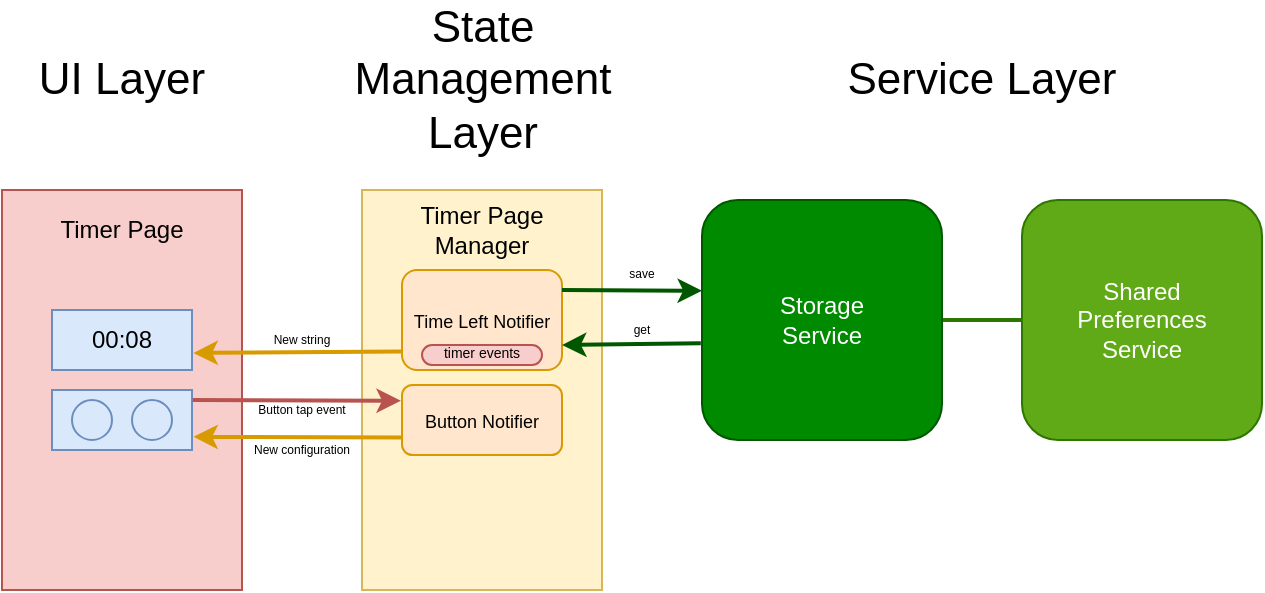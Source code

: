 <mxfile version="12.4.2" type="device" pages="1"><diagram id="nV9K6jm8_HHjvr_QIGD8" name="Page-1"><mxGraphModel dx="946" dy="1780" grid="1" gridSize="10" guides="1" tooltips="1" connect="1" arrows="1" fold="1" page="1" pageScale="1" pageWidth="850" pageHeight="1100" math="0" shadow="0"><root><mxCell id="0"/><mxCell id="1" parent="0"/><mxCell id="TuVj1vJCGJiNe7zjaon1-1" value="" style="rounded=0;whiteSpace=wrap;html=1;fillColor=#f8cecc;strokeColor=#b85450;" parent="1" vertex="1"><mxGeometry x="80" y="40" width="120" height="200" as="geometry"/></mxCell><mxCell id="TuVj1vJCGJiNe7zjaon1-2" value="" style="rounded=0;whiteSpace=wrap;html=1;fillColor=#fff2cc;strokeColor=#d6b656;" parent="1" vertex="1"><mxGeometry x="260" y="40" width="120" height="200" as="geometry"/></mxCell><mxCell id="jrc3kmwtbZYN8YzENwfw-13" value="" style="endArrow=classic;html=1;entryX=1.01;entryY=0.781;entryDx=0;entryDy=0;exitX=0;exitY=0.75;exitDx=0;exitDy=0;fillColor=#ffe6cc;strokeColor=#d79b00;strokeWidth=2;entryPerimeter=0;" edge="1" parent="1" target="jrc3kmwtbZYN8YzENwfw-4"><mxGeometry width="50" height="50" relative="1" as="geometry"><mxPoint x="280" y="163.75" as="sourcePoint"/><mxPoint x="175" y="165" as="targetPoint"/><Array as="points"/></mxGeometry></mxCell><mxCell id="TuVj1vJCGJiNe7zjaon1-29" style="edgeStyle=orthogonalEdgeStyle;curved=1;rounded=0;orthogonalLoop=1;jettySize=auto;html=1;entryX=0;entryY=0.5;entryDx=0;entryDy=0;startArrow=none;startFill=0;endArrow=none;endFill=0;strokeWidth=2;fillColor=#60a917;strokeColor=#2D7600;" parent="1" source="TuVj1vJCGJiNe7zjaon1-9" target="TuVj1vJCGJiNe7zjaon1-11" edge="1"><mxGeometry relative="1" as="geometry"/></mxCell><mxCell id="TuVj1vJCGJiNe7zjaon1-9" value="Storage&lt;br&gt;Service" style="rounded=1;whiteSpace=wrap;html=1;fillColor=#008a00;strokeColor=#005700;fontColor=#ffffff;" parent="1" vertex="1"><mxGeometry x="430" y="45" width="120" height="120" as="geometry"/></mxCell><mxCell id="TuVj1vJCGJiNe7zjaon1-11" value="Shared&lt;br&gt;Preferences&lt;br&gt;Service" style="rounded=1;whiteSpace=wrap;html=1;fillColor=#60a917;strokeColor=#2D7600;fontColor=#ffffff;" parent="1" vertex="1"><mxGeometry x="590" y="45" width="120" height="120" as="geometry"/></mxCell><mxCell id="TuVj1vJCGJiNe7zjaon1-13" value="&lt;font style=&quot;font-size: 22px&quot;&gt;UI Layer&lt;/font&gt;" style="text;html=1;strokeColor=none;fillColor=none;align=center;verticalAlign=middle;whiteSpace=wrap;rounded=0;" parent="1" vertex="1"><mxGeometry x="80" y="-50" width="120" height="70" as="geometry"/></mxCell><mxCell id="TuVj1vJCGJiNe7zjaon1-14" value="&lt;font style=&quot;font-size: 22px&quot;&gt;State Management Layer&lt;/font&gt;" style="text;html=1;strokeColor=none;fillColor=none;align=center;verticalAlign=middle;whiteSpace=wrap;rounded=0;" parent="1" vertex="1"><mxGeometry x="247.5" y="-50" width="145" height="70" as="geometry"/></mxCell><mxCell id="TuVj1vJCGJiNe7zjaon1-15" value="&lt;font style=&quot;font-size: 22px&quot;&gt;Service Layer&lt;/font&gt;" style="text;html=1;strokeColor=none;fillColor=none;align=center;verticalAlign=middle;whiteSpace=wrap;rounded=0;" parent="1" vertex="1"><mxGeometry x="430" y="-50" width="280" height="70" as="geometry"/></mxCell><mxCell id="TuVj1vJCGJiNe7zjaon1-18" value="&lt;font style=&quot;font-size: 6px&quot;&gt;Button tap event&lt;/font&gt;" style="text;html=1;strokeColor=none;fillColor=none;align=center;verticalAlign=middle;whiteSpace=wrap;rounded=0;" parent="1" vertex="1"><mxGeometry x="200" y="137.5" width="60" height="20" as="geometry"/></mxCell><mxCell id="TuVj1vJCGJiNe7zjaon1-19" value="&lt;font style=&quot;font-size: 6px&quot;&gt;New configuration&lt;/font&gt;" style="text;html=1;strokeColor=none;fillColor=none;align=center;verticalAlign=middle;whiteSpace=wrap;rounded=0;" parent="1" vertex="1"><mxGeometry x="200" y="162.5" width="60" height="10" as="geometry"/></mxCell><mxCell id="jrc3kmwtbZYN8YzENwfw-1" value="Timer Page" style="text;html=1;strokeColor=none;fillColor=none;align=center;verticalAlign=middle;whiteSpace=wrap;rounded=0;" vertex="1" parent="1"><mxGeometry x="100" y="50" width="80" height="20" as="geometry"/></mxCell><mxCell id="jrc3kmwtbZYN8YzENwfw-2" value="Timer Page Manager" style="text;html=1;strokeColor=none;fillColor=none;align=center;verticalAlign=middle;whiteSpace=wrap;rounded=0;" vertex="1" parent="1"><mxGeometry x="270" y="50" width="100" height="20" as="geometry"/></mxCell><mxCell id="jrc3kmwtbZYN8YzENwfw-3" value="00:08" style="rounded=0;whiteSpace=wrap;html=1;fillColor=#dae8fc;strokeColor=#6c8ebf;" vertex="1" parent="1"><mxGeometry x="105" y="100" width="70" height="30" as="geometry"/></mxCell><mxCell id="jrc3kmwtbZYN8YzENwfw-4" value="" style="rounded=0;whiteSpace=wrap;html=1;fillColor=#dae8fc;strokeColor=#6c8ebf;" vertex="1" parent="1"><mxGeometry x="105" y="140" width="70" height="30" as="geometry"/></mxCell><mxCell id="jrc3kmwtbZYN8YzENwfw-5" value="" style="ellipse;whiteSpace=wrap;html=1;aspect=fixed;fillColor=#dae8fc;strokeColor=#6c8ebf;" vertex="1" parent="1"><mxGeometry x="115" y="145" width="20" height="20" as="geometry"/></mxCell><mxCell id="jrc3kmwtbZYN8YzENwfw-6" value="" style="ellipse;whiteSpace=wrap;html=1;aspect=fixed;fillColor=#dae8fc;strokeColor=#6c8ebf;" vertex="1" parent="1"><mxGeometry x="145" y="145" width="20" height="20" as="geometry"/></mxCell><mxCell id="jrc3kmwtbZYN8YzENwfw-8" value="&lt;font style=&quot;font-size: 9px&quot;&gt;Button Notifier&lt;/font&gt;" style="rounded=1;whiteSpace=wrap;html=1;fillColor=#ffe6cc;strokeColor=#d79b00;" vertex="1" parent="1"><mxGeometry x="280" y="137.5" width="80" height="35" as="geometry"/></mxCell><mxCell id="jrc3kmwtbZYN8YzENwfw-11" value="" style="endArrow=classic;html=1;entryX=-0.007;entryY=0.226;entryDx=0;entryDy=0;exitX=1.005;exitY=0.167;exitDx=0;exitDy=0;entryPerimeter=0;fillColor=#f8cecc;strokeColor=#b85450;strokeWidth=2;exitPerimeter=0;" edge="1" parent="1" source="jrc3kmwtbZYN8YzENwfw-4" target="jrc3kmwtbZYN8YzENwfw-8"><mxGeometry width="50" height="50" relative="1" as="geometry"><mxPoint x="175" y="145" as="sourcePoint"/><mxPoint x="280" y="141.25" as="targetPoint"/><Array as="points"/></mxGeometry></mxCell><mxCell id="jrc3kmwtbZYN8YzENwfw-12" value="" style="endArrow=classic;html=1;exitX=-0.002;exitY=0.816;exitDx=0;exitDy=0;fillColor=#ffe6cc;strokeColor=#d79b00;strokeWidth=2;entryX=1.01;entryY=0.716;entryDx=0;entryDy=0;entryPerimeter=0;exitPerimeter=0;" edge="1" parent="1" source="jrc3kmwtbZYN8YzENwfw-7" target="jrc3kmwtbZYN8YzENwfw-3"><mxGeometry width="50" height="50" relative="1" as="geometry"><mxPoint x="195" y="127.5" as="sourcePoint"/><mxPoint x="175" y="123" as="targetPoint"/><Array as="points"/></mxGeometry></mxCell><mxCell id="jrc3kmwtbZYN8YzENwfw-15" value="&lt;font style=&quot;font-size: 6px&quot;&gt;New string&lt;/font&gt;" style="text;html=1;strokeColor=none;fillColor=none;align=center;verticalAlign=middle;whiteSpace=wrap;rounded=0;" vertex="1" parent="1"><mxGeometry x="210" y="107.5" width="40" height="10" as="geometry"/></mxCell><mxCell id="jrc3kmwtbZYN8YzENwfw-7" value="&lt;font style=&quot;font-size: 9px&quot;&gt;Time Left Notifier&lt;/font&gt;" style="rounded=1;whiteSpace=wrap;html=1;fillColor=#ffe6cc;strokeColor=#d79b00;" vertex="1" parent="1"><mxGeometry x="280" y="80" width="80" height="50" as="geometry"/></mxCell><mxCell id="jrc3kmwtbZYN8YzENwfw-21" value="" style="group" vertex="1" connectable="0" parent="1"><mxGeometry x="290" y="102.5" width="60" height="35" as="geometry"/></mxCell><mxCell id="jrc3kmwtbZYN8YzENwfw-18" value="" style="rounded=1;whiteSpace=wrap;html=1;arcSize=50;fillColor=#f8cecc;strokeColor=#b85450;" vertex="1" parent="jrc3kmwtbZYN8YzENwfw-21"><mxGeometry y="15" width="60" height="10" as="geometry"/></mxCell><mxCell id="jrc3kmwtbZYN8YzENwfw-19" value="&lt;font style=&quot;font-size: 7px&quot;&gt;timer events&lt;/font&gt;" style="text;html=1;strokeColor=none;fillColor=none;align=center;verticalAlign=middle;whiteSpace=wrap;rounded=0;" vertex="1" parent="jrc3kmwtbZYN8YzENwfw-21"><mxGeometry width="60" height="35" as="geometry"/></mxCell><mxCell id="jrc3kmwtbZYN8YzENwfw-23" value="" style="endArrow=classic;html=1;exitX=-0.005;exitY=0.597;exitDx=0;exitDy=0;fillColor=#008a00;strokeColor=#005700;strokeWidth=2;exitPerimeter=0;entryX=1;entryY=0.75;entryDx=0;entryDy=0;" edge="1" parent="1" source="TuVj1vJCGJiNe7zjaon1-9" target="jrc3kmwtbZYN8YzENwfw-7"><mxGeometry width="50" height="50" relative="1" as="geometry"><mxPoint x="462.2" y="114.66" as="sourcePoint"/><mxPoint x="360" y="115" as="targetPoint"/><Array as="points"/></mxGeometry></mxCell><mxCell id="jrc3kmwtbZYN8YzENwfw-24" value="" style="endArrow=classic;html=1;entryX=-0.007;entryY=0.226;entryDx=0;entryDy=0;entryPerimeter=0;fillColor=#008a00;strokeColor=#005700;strokeWidth=2;" edge="1" parent="1"><mxGeometry width="50" height="50" relative="1" as="geometry"><mxPoint x="360" y="90" as="sourcePoint"/><mxPoint x="430.0" y="90.4" as="targetPoint"/><Array as="points"/></mxGeometry></mxCell><mxCell id="jrc3kmwtbZYN8YzENwfw-25" value="&lt;font style=&quot;font-size: 6px&quot;&gt;get&lt;/font&gt;" style="text;html=1;strokeColor=none;fillColor=none;align=center;verticalAlign=middle;whiteSpace=wrap;rounded=0;" vertex="1" parent="1"><mxGeometry x="380" y="102.5" width="40" height="10" as="geometry"/></mxCell><mxCell id="jrc3kmwtbZYN8YzENwfw-26" value="&lt;font style=&quot;font-size: 6px&quot;&gt;save&lt;/font&gt;" style="text;html=1;strokeColor=none;fillColor=none;align=center;verticalAlign=middle;whiteSpace=wrap;rounded=0;" vertex="1" parent="1"><mxGeometry x="380" y="70" width="40" height="20" as="geometry"/></mxCell></root></mxGraphModel></diagram></mxfile>